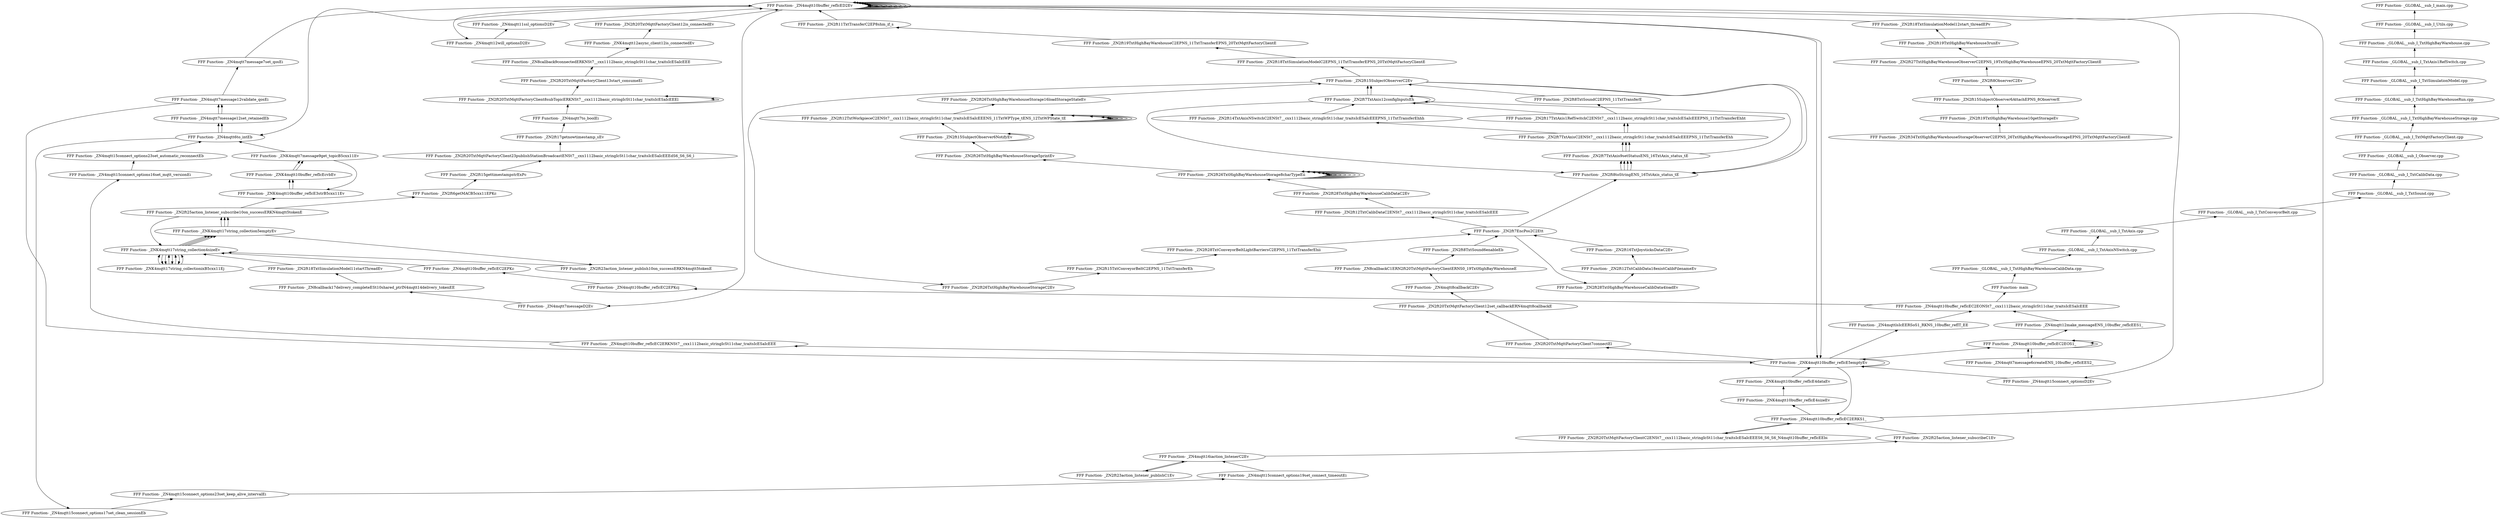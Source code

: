 digraph {
	"FFF Function- _ZN2ft34TxtHighBayWarehouseStorageObserverC2EPNS_26TxtHighBayWarehouseStorageEPNS_20TxtMqttFactoryClientE"
	"FFF Function- _ZN2ft19TxtHighBayWarehouse10getStorageEv"
	"FFF Function- _ZN2ft19TxtHighBayWarehouse10getStorageEv" -> "FFF Function- _ZN2ft34TxtHighBayWarehouseStorageObserverC2EPNS_26TxtHighBayWarehouseStorageEPNS_20TxtMqttFactoryClientE" [dir=back]
	"FFF Function- _ZN2ft15SubjectObserver6AttachEPNS_8ObserverE"
	"FFF Function- _ZN2ft15SubjectObserver6AttachEPNS_8ObserverE" -> "FFF Function- _ZN2ft19TxtHighBayWarehouse10getStorageEv" [dir=back]
	"FFF Function- _ZN2ft8ObserverC2Ev"
	"FFF Function- _ZN2ft8ObserverC2Ev" -> "FFF Function- _ZN2ft15SubjectObserver6AttachEPNS_8ObserverE" [dir=back]
	"FFF Function- _ZN2ft27TxtHighBayWarehouseObserverC2EPNS_19TxtHighBayWarehouseEPNS_20TxtMqttFactoryClientE"
	"FFF Function- _ZN2ft27TxtHighBayWarehouseObserverC2EPNS_19TxtHighBayWarehouseEPNS_20TxtMqttFactoryClientE" -> "FFF Function- _ZN2ft8ObserverC2Ev" [dir=back]
	"FFF Function- _ZN2ft19TxtHighBayWarehouse3runEv"
	"FFF Function- _ZN2ft19TxtHighBayWarehouse3runEv" -> "FFF Function- _ZN2ft27TxtHighBayWarehouseObserverC2EPNS_19TxtHighBayWarehouseEPNS_20TxtMqttFactoryClientE" [dir=back]
	"FFF Function- _ZN2ft18TxtSimulationModel12start_threadEPv"
	"FFF Function- _ZN2ft18TxtSimulationModel12start_threadEPv" -> "FFF Function- _ZN2ft19TxtHighBayWarehouse3runEv" [dir=back]
	"FFF Function- _ZN4mqtt10buffer_refIcED2Ev"
	"FFF Function- _ZN4mqtt10buffer_refIcED2Ev" -> "FFF Function- _ZN2ft18TxtSimulationModel12start_threadEPv" [dir=back]
	"FFF Function- _ZN4mqtt10buffer_refIcED2Ev"
	"FFF Function- _ZN4mqtt10buffer_refIcED2Ev" -> "FFF Function- _ZN4mqtt10buffer_refIcED2Ev" [dir=back]
	"FFF Function- _ZN4mqtt7messageD2Ev"
	"FFF Function- _ZN4mqtt7messageD2Ev" -> "FFF Function- _ZN4mqtt10buffer_refIcED2Ev" [dir=back]
	"FFF Function- _ZN8callback17delivery_completeESt10shared_ptrIN4mqtt14delivery_tokenEE"
	"FFF Function- _ZN8callback17delivery_completeESt10shared_ptrIN4mqtt14delivery_tokenEE" -> "FFF Function- _ZN4mqtt7messageD2Ev" [dir=back]
	"FFF Function- _ZN2ft18TxtSimulationModel11startThreadEv"
	"FFF Function- _ZN2ft18TxtSimulationModel11startThreadEv" -> "FFF Function- _ZN8callback17delivery_completeESt10shared_ptrIN4mqtt14delivery_tokenEE" [dir=back]
	"FFF Function- _ZNK4mqtt17string_collection4sizeEv"
	"FFF Function- _ZNK4mqtt17string_collection4sizeEv" -> "FFF Function- _ZN2ft18TxtSimulationModel11startThreadEv" [dir=back]
	"FFF Function- _ZNK4mqtt17string_collectionixB5cxx11Ej"
	"FFF Function- _ZNK4mqtt17string_collectionixB5cxx11Ej" -> "FFF Function- _ZNK4mqtt17string_collection4sizeEv" [dir=back]
	"FFF Function- _ZNK4mqtt17string_collection4sizeEv"
	"FFF Function- _ZNK4mqtt17string_collection4sizeEv" -> "FFF Function- _ZNK4mqtt17string_collectionixB5cxx11Ej" [dir=back]
	"FFF Function- _ZNK4mqtt17string_collection5emptyEv"
	"FFF Function- _ZNK4mqtt17string_collection5emptyEv" -> "FFF Function- _ZNK4mqtt17string_collection4sizeEv" [dir=back]
	"FFF Function- _ZN2ft23action_listener_publish10on_successERKN4mqtt5tokenE"
	"FFF Function- _ZN2ft23action_listener_publish10on_successERKN4mqtt5tokenE" -> "FFF Function- _ZNK4mqtt17string_collection5emptyEv" [dir=back]
	"FFF Function- _ZNK4mqtt17string_collection4sizeEv"
	"FFF Function- _ZNK4mqtt17string_collection4sizeEv" -> "FFF Function- _ZN2ft23action_listener_publish10on_successERKN4mqtt5tokenE" [dir=back]
	"FFF Function- _ZNK4mqtt17string_collectionixB5cxx11Ej"
	"FFF Function- _ZNK4mqtt17string_collectionixB5cxx11Ej" -> "FFF Function- _ZNK4mqtt17string_collection4sizeEv" [dir=back]
	"FFF Function- _ZNK4mqtt17string_collection4sizeEv"
	"FFF Function- _ZNK4mqtt17string_collection4sizeEv" -> "FFF Function- _ZNK4mqtt17string_collectionixB5cxx11Ej" [dir=back]
	"FFF Function- _ZNK4mqtt17string_collection5emptyEv"
	"FFF Function- _ZNK4mqtt17string_collection5emptyEv" -> "FFF Function- _ZNK4mqtt17string_collection4sizeEv" [dir=back]
	"FFF Function- _ZN2ft25action_listener_subscribe10on_successERKN4mqtt5tokenE"
	"FFF Function- _ZN2ft25action_listener_subscribe10on_successERKN4mqtt5tokenE" -> "FFF Function- _ZNK4mqtt17string_collection5emptyEv" [dir=back]
	"FFF Function- _ZNK4mqtt10buffer_refIcE3strB5cxx11Ev"
	"FFF Function- _ZNK4mqtt10buffer_refIcE3strB5cxx11Ev" -> "FFF Function- _ZN2ft25action_listener_subscribe10on_successERKN4mqtt5tokenE" [dir=back]
	"FFF Function- _ZNK4mqtt10buffer_refIcEcvbEv"
	"FFF Function- _ZNK4mqtt10buffer_refIcEcvbEv" -> "FFF Function- _ZNK4mqtt10buffer_refIcE3strB5cxx11Ev" [dir=back]
	"FFF Function- _ZNK4mqtt7message9get_topicB5cxx11Ev"
	"FFF Function- _ZNK4mqtt7message9get_topicB5cxx11Ev" -> "FFF Function- _ZNK4mqtt10buffer_refIcEcvbEv" [dir=back]
	"FFF Function- _ZNK4mqtt10buffer_refIcE3strB5cxx11Ev"
	"FFF Function- _ZNK4mqtt10buffer_refIcE3strB5cxx11Ev" -> "FFF Function- _ZNK4mqtt7message9get_topicB5cxx11Ev" [dir=back]
	"FFF Function- _ZNK4mqtt10buffer_refIcEcvbEv"
	"FFF Function- _ZNK4mqtt10buffer_refIcEcvbEv" -> "FFF Function- _ZNK4mqtt10buffer_refIcE3strB5cxx11Ev" [dir=back]
	"FFF Function- _ZNK4mqtt7message9get_topicB5cxx11Ev"
	"FFF Function- _ZNK4mqtt7message9get_topicB5cxx11Ev" -> "FFF Function- _ZNK4mqtt10buffer_refIcEcvbEv" [dir=back]
	"FFF Function- _ZN4mqtt6to_intEb"
	"FFF Function- _ZN4mqtt6to_intEb" -> "FFF Function- _ZNK4mqtt7message9get_topicB5cxx11Ev" [dir=back]
	"FFF Function- _ZN4mqtt7message12set_retainedEb"
	"FFF Function- _ZN4mqtt7message12set_retainedEb" -> "FFF Function- _ZN4mqtt6to_intEb" [dir=back]
	"FFF Function- _ZN4mqtt7message12validate_qosEi"
	"FFF Function- _ZN4mqtt7message12validate_qosEi" -> "FFF Function- _ZN4mqtt7message12set_retainedEb" [dir=back]
	"FFF Function- _ZN4mqtt7message7set_qosEi"
	"FFF Function- _ZN4mqtt7message7set_qosEi" -> "FFF Function- _ZN4mqtt7message12validate_qosEi" [dir=back]
	"FFF Function- _ZN4mqtt10buffer_refIcED2Ev"
	"FFF Function- _ZN4mqtt10buffer_refIcED2Ev" -> "FFF Function- _ZN4mqtt7message7set_qosEi" [dir=back]
	"FFF Function- _ZN4mqtt10buffer_refIcED2Ev"
	"FFF Function- _ZN4mqtt10buffer_refIcED2Ev" -> "FFF Function- _ZN4mqtt10buffer_refIcED2Ev" [dir=back]
	"FFF Function- _ZN4mqtt10buffer_refIcED2Ev"
	"FFF Function- _ZN4mqtt10buffer_refIcED2Ev" -> "FFF Function- _ZN4mqtt10buffer_refIcED2Ev" [dir=back]
	"FFF Function- _ZN4mqtt10buffer_refIcED2Ev"
	"FFF Function- _ZN4mqtt10buffer_refIcED2Ev" -> "FFF Function- _ZN4mqtt10buffer_refIcED2Ev" [dir=back]
	"FFF Function- _ZN4mqtt10buffer_refIcED2Ev"
	"FFF Function- _ZN4mqtt10buffer_refIcED2Ev" -> "FFF Function- _ZN4mqtt10buffer_refIcED2Ev" [dir=back]
	"FFF Function- _ZN4mqtt10buffer_refIcED2Ev"
	"FFF Function- _ZN4mqtt10buffer_refIcED2Ev" -> "FFF Function- _ZN4mqtt10buffer_refIcED2Ev" [dir=back]
	"FFF Function- _ZN4mqtt6to_intEb"
	"FFF Function- _ZN4mqtt6to_intEb" -> "FFF Function- _ZN4mqtt10buffer_refIcED2Ev" [dir=back]
	"FFF Function- _ZN4mqtt7message12set_retainedEb"
	"FFF Function- _ZN4mqtt7message12set_retainedEb" -> "FFF Function- _ZN4mqtt6to_intEb" [dir=back]
	"FFF Function- _ZN4mqtt7message12validate_qosEi"
	"FFF Function- _ZN4mqtt7message12validate_qosEi" -> "FFF Function- _ZN4mqtt7message12set_retainedEb" [dir=back]
	"FFF Function- _ZNK4mqtt10buffer_refIcE5emptyEv"
	"FFF Function- _ZNK4mqtt10buffer_refIcE5emptyEv" -> "FFF Function- _ZN4mqtt7message12validate_qosEi" [dir=back]
	"FFF Function- _ZN4mqtt10buffer_refIcEC2EOS1_"
	"FFF Function- _ZN4mqtt10buffer_refIcEC2EOS1_" -> "FFF Function- _ZNK4mqtt10buffer_refIcE5emptyEv" [dir=back]
	"FFF Function- _ZN4mqtt10buffer_refIcEC2EOS1_"
	"FFF Function- _ZN4mqtt10buffer_refIcEC2EOS1_" -> "FFF Function- _ZN4mqtt10buffer_refIcEC2EOS1_" [dir=back]
	"FFF Function- _ZN4mqtt7message6createENS_10buffer_refIcEES2_"
	"FFF Function- _ZN4mqtt7message6createENS_10buffer_refIcEES2_" -> "FFF Function- _ZN4mqtt10buffer_refIcEC2EOS1_" [dir=back]
	"FFF Function- _ZN4mqtt10buffer_refIcEC2EOS1_"
	"FFF Function- _ZN4mqtt10buffer_refIcEC2EOS1_" -> "FFF Function- _ZN4mqtt7message6createENS_10buffer_refIcEES2_" [dir=back]
	"FFF Function- _ZN4mqtt10buffer_refIcEC2EOS1_"
	"FFF Function- _ZN4mqtt10buffer_refIcEC2EOS1_" -> "FFF Function- _ZN4mqtt10buffer_refIcEC2EOS1_" [dir=back]
	"FFF Function- _ZN4mqtt12make_messageENS_10buffer_refIcEES1_"
	"FFF Function- _ZN4mqtt12make_messageENS_10buffer_refIcEES1_" -> "FFF Function- _ZN4mqtt10buffer_refIcEC2EOS1_" [dir=back]
	"FFF Function- _ZN4mqtt10buffer_refIcEC2EONSt7__cxx1112basic_stringIcSt11char_traitsIcESaIcEEE"
	"FFF Function- _ZN4mqtt10buffer_refIcEC2EONSt7__cxx1112basic_stringIcSt11char_traitsIcESaIcEEE" -> "FFF Function- _ZN4mqtt12make_messageENS_10buffer_refIcEES1_" [dir=back]
	"FFF Function- _ZN4mqtt10buffer_refIcEC2EPKcj"
	"FFF Function- _ZN4mqtt10buffer_refIcEC2EPKcj" -> "FFF Function- _ZN4mqtt10buffer_refIcEC2EONSt7__cxx1112basic_stringIcSt11char_traitsIcESaIcEEE" [dir=back]
	"FFF Function- _ZN4mqtt10buffer_refIcEC2EPKc"
	"FFF Function- _ZN4mqtt10buffer_refIcEC2EPKc" -> "FFF Function- _ZN4mqtt10buffer_refIcEC2EPKcj" [dir=back]
	"FFF Function- _ZNK4mqtt17string_collection4sizeEv"
	"FFF Function- _ZNK4mqtt17string_collection4sizeEv" -> "FFF Function- _ZN4mqtt10buffer_refIcEC2EPKc" [dir=back]
	"FFF Function- _ZNK4mqtt17string_collectionixB5cxx11Ej"
	"FFF Function- _ZNK4mqtt17string_collectionixB5cxx11Ej" -> "FFF Function- _ZNK4mqtt17string_collection4sizeEv" [dir=back]
	"FFF Function- _ZNK4mqtt17string_collection4sizeEv"
	"FFF Function- _ZNK4mqtt17string_collection4sizeEv" -> "FFF Function- _ZNK4mqtt17string_collectionixB5cxx11Ej" [dir=back]
	"FFF Function- _ZNK4mqtt17string_collection5emptyEv"
	"FFF Function- _ZNK4mqtt17string_collection5emptyEv" -> "FFF Function- _ZNK4mqtt17string_collection4sizeEv" [dir=back]
	"FFF Function- _ZN2ft25action_listener_subscribe10on_successERKN4mqtt5tokenE"
	"FFF Function- _ZN2ft25action_listener_subscribe10on_successERKN4mqtt5tokenE" -> "FFF Function- _ZNK4mqtt17string_collection5emptyEv" [dir=back]
	"FFF Function- _ZNK4mqtt17string_collection4sizeEv"
	"FFF Function- _ZNK4mqtt17string_collection4sizeEv" -> "FFF Function- _ZN2ft25action_listener_subscribe10on_successERKN4mqtt5tokenE" [dir=back]
	"FFF Function- _ZNK4mqtt17string_collectionixB5cxx11Ej"
	"FFF Function- _ZNK4mqtt17string_collectionixB5cxx11Ej" -> "FFF Function- _ZNK4mqtt17string_collection4sizeEv" [dir=back]
	"FFF Function- _ZNK4mqtt17string_collection4sizeEv"
	"FFF Function- _ZNK4mqtt17string_collection4sizeEv" -> "FFF Function- _ZNK4mqtt17string_collectionixB5cxx11Ej" [dir=back]
	"FFF Function- _ZNK4mqtt17string_collection5emptyEv"
	"FFF Function- _ZNK4mqtt17string_collection5emptyEv" -> "FFF Function- _ZNK4mqtt17string_collection4sizeEv" [dir=back]
	"FFF Function- _ZN2ft25action_listener_subscribe10on_successERKN4mqtt5tokenE"
	"FFF Function- _ZN2ft25action_listener_subscribe10on_successERKN4mqtt5tokenE" -> "FFF Function- _ZNK4mqtt17string_collection5emptyEv" [dir=back]
	"FFF Function- _ZN2ft6getMACB5cxx11EPKc"
	"FFF Function- _ZN2ft6getMACB5cxx11EPKc" -> "FFF Function- _ZN2ft25action_listener_subscribe10on_successERKN4mqtt5tokenE" [dir=back]
	"FFF Function- _ZN2ft15gettimestampstrExPc"
	"FFF Function- _ZN2ft15gettimestampstrExPc" -> "FFF Function- _ZN2ft6getMACB5cxx11EPKc" [dir=back]
	"FFF Function- _ZN2ft20TxtMqttFactoryClient23publishStationBroadcastENSt7__cxx1112basic_stringIcSt11char_traitsIcESaIcEEEdS6_S6_S6_l"
	"FFF Function- _ZN2ft20TxtMqttFactoryClient23publishStationBroadcastENSt7__cxx1112basic_stringIcSt11char_traitsIcESaIcEEEdS6_S6_S6_l" -> "FFF Function- _ZN2ft15gettimestampstrExPc" [dir=back]
	"FFF Function- _ZN2ft17getnowtimestamp_sEv"
	"FFF Function- _ZN2ft17getnowtimestamp_sEv" -> "FFF Function- _ZN2ft20TxtMqttFactoryClient23publishStationBroadcastENSt7__cxx1112basic_stringIcSt11char_traitsIcESaIcEEEdS6_S6_S6_l" [dir=back]
	"FFF Function- _ZN4mqtt7to_boolEi"
	"FFF Function- _ZN4mqtt7to_boolEi" -> "FFF Function- _ZN2ft17getnowtimestamp_sEv" [dir=back]
	"FFF Function- _ZN2ft20TxtMqttFactoryClient8subTopicERKNSt7__cxx1112basic_stringIcSt11char_traitsIcESaIcEEEl"
	"FFF Function- _ZN2ft20TxtMqttFactoryClient8subTopicERKNSt7__cxx1112basic_stringIcSt11char_traitsIcESaIcEEEl" -> "FFF Function- _ZN4mqtt7to_boolEi" [dir=back]
	"FFF Function- _ZN2ft20TxtMqttFactoryClient8subTopicERKNSt7__cxx1112basic_stringIcSt11char_traitsIcESaIcEEEl"
	"FFF Function- _ZN2ft20TxtMqttFactoryClient8subTopicERKNSt7__cxx1112basic_stringIcSt11char_traitsIcESaIcEEEl" -> "FFF Function- _ZN2ft20TxtMqttFactoryClient8subTopicERKNSt7__cxx1112basic_stringIcSt11char_traitsIcESaIcEEEl" [dir=back]
	"FFF Function- _ZN2ft20TxtMqttFactoryClient8subTopicERKNSt7__cxx1112basic_stringIcSt11char_traitsIcESaIcEEEl"
	"FFF Function- _ZN2ft20TxtMqttFactoryClient8subTopicERKNSt7__cxx1112basic_stringIcSt11char_traitsIcESaIcEEEl" -> "FFF Function- _ZN2ft20TxtMqttFactoryClient8subTopicERKNSt7__cxx1112basic_stringIcSt11char_traitsIcESaIcEEEl" [dir=back]
	"FFF Function- _ZN2ft20TxtMqttFactoryClient13start_consumeEl"
	"FFF Function- _ZN2ft20TxtMqttFactoryClient13start_consumeEl" -> "FFF Function- _ZN2ft20TxtMqttFactoryClient8subTopicERKNSt7__cxx1112basic_stringIcSt11char_traitsIcESaIcEEEl" [dir=back]
	"FFF Function- _ZN8callback9connectedERKNSt7__cxx1112basic_stringIcSt11char_traitsIcESaIcEEE"
	"FFF Function- _ZN8callback9connectedERKNSt7__cxx1112basic_stringIcSt11char_traitsIcESaIcEEE" -> "FFF Function- _ZN2ft20TxtMqttFactoryClient13start_consumeEl" [dir=back]
	"FFF Function- _ZNK4mqtt12async_client12is_connectedEv"
	"FFF Function- _ZNK4mqtt12async_client12is_connectedEv" -> "FFF Function- _ZN8callback9connectedERKNSt7__cxx1112basic_stringIcSt11char_traitsIcESaIcEEE" [dir=back]
	"FFF Function- _ZN2ft20TxtMqttFactoryClient12is_connectedEv"
	"FFF Function- _ZN2ft20TxtMqttFactoryClient12is_connectedEv" -> "FFF Function- _ZNK4mqtt12async_client12is_connectedEv" [dir=back]
	"FFF Function- _ZN4mqtt10buffer_refIcED2Ev"
	"FFF Function- _ZN4mqtt10buffer_refIcED2Ev" -> "FFF Function- _ZN2ft20TxtMqttFactoryClient12is_connectedEv" [dir=back]
	"FFF Function- _ZN4mqtt10buffer_refIcED2Ev"
	"FFF Function- _ZN4mqtt10buffer_refIcED2Ev" -> "FFF Function- _ZN4mqtt10buffer_refIcED2Ev" [dir=back]
	"FFF Function- _ZN4mqtt12will_optionsD2Ev"
	"FFF Function- _ZN4mqtt12will_optionsD2Ev" -> "FFF Function- _ZN4mqtt10buffer_refIcED2Ev" [dir=back]
	"FFF Function- _ZN4mqtt11ssl_optionsD2Ev"
	"FFF Function- _ZN4mqtt11ssl_optionsD2Ev" -> "FFF Function- _ZN4mqtt12will_optionsD2Ev" [dir=back]
	"FFF Function- _ZN4mqtt10buffer_refIcED2Ev"
	"FFF Function- _ZN4mqtt10buffer_refIcED2Ev" -> "FFF Function- _ZN4mqtt11ssl_optionsD2Ev" [dir=back]
	"FFF Function- _ZN4mqtt10buffer_refIcED2Ev"
	"FFF Function- _ZN4mqtt10buffer_refIcED2Ev" -> "FFF Function- _ZN4mqtt10buffer_refIcED2Ev" [dir=back]
	"FFF Function- _ZN4mqtt15connect_optionsD2Ev"
	"FFF Function- _ZN4mqtt15connect_optionsD2Ev" -> "FFF Function- _ZN4mqtt10buffer_refIcED2Ev" [dir=back]
	"FFF Function- _ZNK4mqtt10buffer_refIcE5emptyEv"
	"FFF Function- _ZNK4mqtt10buffer_refIcE5emptyEv" -> "FFF Function- _ZN4mqtt15connect_optionsD2Ev" [dir=back]
	"FFF Function- _ZNK4mqtt10buffer_refIcE5emptyEv"
	"FFF Function- _ZNK4mqtt10buffer_refIcE5emptyEv" -> "FFF Function- _ZNK4mqtt10buffer_refIcE5emptyEv" [dir=back]
	"FFF Function- _ZN2ft20TxtMqttFactoryClient7connectEl"
	"FFF Function- _ZN2ft20TxtMqttFactoryClient7connectEl" -> "FFF Function- _ZNK4mqtt10buffer_refIcE5emptyEv" [dir=back]
	"FFF Function- _ZN2ft20TxtMqttFactoryClient12set_callbackERN4mqtt8callbackE"
	"FFF Function- _ZN2ft20TxtMqttFactoryClient12set_callbackERN4mqtt8callbackE" -> "FFF Function- _ZN2ft20TxtMqttFactoryClient7connectEl" [dir=back]
	"FFF Function- _ZN4mqtt8callbackC2Ev"
	"FFF Function- _ZN4mqtt8callbackC2Ev" -> "FFF Function- _ZN2ft20TxtMqttFactoryClient12set_callbackERN4mqtt8callbackE" [dir=back]
	"FFF Function- _ZN8callbackC1ERN2ft20TxtMqttFactoryClientERNS0_19TxtHighBayWarehouseE"
	"FFF Function- _ZN8callbackC1ERN2ft20TxtMqttFactoryClientERNS0_19TxtHighBayWarehouseE" -> "FFF Function- _ZN4mqtt8callbackC2Ev" [dir=back]
	"FFF Function- _ZN2ft8TxtSound6enableEb"
	"FFF Function- _ZN2ft8TxtSound6enableEb" -> "FFF Function- _ZN8callbackC1ERN2ft20TxtMqttFactoryClientERNS0_19TxtHighBayWarehouseE" [dir=back]
	"FFF Function- _ZN2ft7EncPos2C2Ett"
	"FFF Function- _ZN2ft7EncPos2C2Ett" -> "FFF Function- _ZN2ft8TxtSound6enableEb" [dir=back]
	"FFF Function- _ZN2ft28TxtHighBayWarehouseCalibData4loadEv"
	"FFF Function- _ZN2ft28TxtHighBayWarehouseCalibData4loadEv" -> "FFF Function- _ZN2ft7EncPos2C2Ett" [dir=back]
	"FFF Function- _ZN2ft12TxtCalibData18existCalibFilenameEv"
	"FFF Function- _ZN2ft12TxtCalibData18existCalibFilenameEv" -> "FFF Function- _ZN2ft28TxtHighBayWarehouseCalibData4loadEv" [dir=back]
	"FFF Function- _ZN2ft16TxtJoysticksDataC2Ev"
	"FFF Function- _ZN2ft16TxtJoysticksDataC2Ev" -> "FFF Function- _ZN2ft12TxtCalibData18existCalibFilenameEv" [dir=back]
	"FFF Function- _ZN2ft7EncPos2C2Ett"
	"FFF Function- _ZN2ft7EncPos2C2Ett" -> "FFF Function- _ZN2ft16TxtJoysticksDataC2Ev" [dir=back]
	"FFF Function- _ZN2ft12TxtCalibDataC2ENSt7__cxx1112basic_stringIcSt11char_traitsIcESaIcEEE"
	"FFF Function- _ZN2ft12TxtCalibDataC2ENSt7__cxx1112basic_stringIcSt11char_traitsIcESaIcEEE" -> "FFF Function- _ZN2ft7EncPos2C2Ett" [dir=back]
	"FFF Function- _ZN2ft28TxtHighBayWarehouseCalibDataC2Ev"
	"FFF Function- _ZN2ft28TxtHighBayWarehouseCalibDataC2Ev" -> "FFF Function- _ZN2ft12TxtCalibDataC2ENSt7__cxx1112basic_stringIcSt11char_traitsIcESaIcEEE" [dir=back]
	"FFF Function- _ZN2ft26TxtHighBayWarehouseStorage8charTypeEii"
	"FFF Function- _ZN2ft26TxtHighBayWarehouseStorage8charTypeEii" -> "FFF Function- _ZN2ft28TxtHighBayWarehouseCalibDataC2Ev" [dir=back]
	"FFF Function- _ZN2ft26TxtHighBayWarehouseStorage8charTypeEii"
	"FFF Function- _ZN2ft26TxtHighBayWarehouseStorage8charTypeEii" -> "FFF Function- _ZN2ft26TxtHighBayWarehouseStorage8charTypeEii" [dir=back]
	"FFF Function- _ZN2ft26TxtHighBayWarehouseStorage8charTypeEii"
	"FFF Function- _ZN2ft26TxtHighBayWarehouseStorage8charTypeEii" -> "FFF Function- _ZN2ft26TxtHighBayWarehouseStorage8charTypeEii" [dir=back]
	"FFF Function- _ZN2ft26TxtHighBayWarehouseStorage8charTypeEii"
	"FFF Function- _ZN2ft26TxtHighBayWarehouseStorage8charTypeEii" -> "FFF Function- _ZN2ft26TxtHighBayWarehouseStorage8charTypeEii" [dir=back]
	"FFF Function- _ZN2ft26TxtHighBayWarehouseStorage8charTypeEii"
	"FFF Function- _ZN2ft26TxtHighBayWarehouseStorage8charTypeEii" -> "FFF Function- _ZN2ft26TxtHighBayWarehouseStorage8charTypeEii" [dir=back]
	"FFF Function- _ZN2ft26TxtHighBayWarehouseStorage8charTypeEii"
	"FFF Function- _ZN2ft26TxtHighBayWarehouseStorage8charTypeEii" -> "FFF Function- _ZN2ft26TxtHighBayWarehouseStorage8charTypeEii" [dir=back]
	"FFF Function- _ZN2ft26TxtHighBayWarehouseStorage8charTypeEii"
	"FFF Function- _ZN2ft26TxtHighBayWarehouseStorage8charTypeEii" -> "FFF Function- _ZN2ft26TxtHighBayWarehouseStorage8charTypeEii" [dir=back]
	"FFF Function- _ZN2ft26TxtHighBayWarehouseStorage8charTypeEii"
	"FFF Function- _ZN2ft26TxtHighBayWarehouseStorage8charTypeEii" -> "FFF Function- _ZN2ft26TxtHighBayWarehouseStorage8charTypeEii" [dir=back]
	"FFF Function- _ZN2ft26TxtHighBayWarehouseStorage8charTypeEii"
	"FFF Function- _ZN2ft26TxtHighBayWarehouseStorage8charTypeEii" -> "FFF Function- _ZN2ft26TxtHighBayWarehouseStorage8charTypeEii" [dir=back]
	"FFF Function- _ZN2ft26TxtHighBayWarehouseStorage5printEv"
	"FFF Function- _ZN2ft26TxtHighBayWarehouseStorage5printEv" -> "FFF Function- _ZN2ft26TxtHighBayWarehouseStorage8charTypeEii" [dir=back]
	"FFF Function- _ZN2ft15SubjectObserver6NotifyEv"
	"FFF Function- _ZN2ft15SubjectObserver6NotifyEv" -> "FFF Function- _ZN2ft26TxtHighBayWarehouseStorage5printEv" [dir=back]
	"FFF Function- _ZN2ft15SubjectObserver6NotifyEv"
	"FFF Function- _ZN2ft15SubjectObserver6NotifyEv" -> "FFF Function- _ZN2ft15SubjectObserver6NotifyEv" [dir=back]
	"FFF Function- _ZN2ft12TxtWorkpieceC2ENSt7__cxx1112basic_stringIcSt11char_traitsIcESaIcEEENS_11TxtWPType_tENS_12TxtWPState_tE"
	"FFF Function- _ZN2ft12TxtWorkpieceC2ENSt7__cxx1112basic_stringIcSt11char_traitsIcESaIcEEENS_11TxtWPType_tENS_12TxtWPState_tE" -> "FFF Function- _ZN2ft15SubjectObserver6NotifyEv" [dir=back]
	"FFF Function- _ZN2ft12TxtWorkpieceC2ENSt7__cxx1112basic_stringIcSt11char_traitsIcESaIcEEENS_11TxtWPType_tENS_12TxtWPState_tE"
	"FFF Function- _ZN2ft12TxtWorkpieceC2ENSt7__cxx1112basic_stringIcSt11char_traitsIcESaIcEEENS_11TxtWPType_tENS_12TxtWPState_tE" -> "FFF Function- _ZN2ft12TxtWorkpieceC2ENSt7__cxx1112basic_stringIcSt11char_traitsIcESaIcEEENS_11TxtWPType_tENS_12TxtWPState_tE" [dir=back]
	"FFF Function- _ZN2ft12TxtWorkpieceC2ENSt7__cxx1112basic_stringIcSt11char_traitsIcESaIcEEENS_11TxtWPType_tENS_12TxtWPState_tE"
	"FFF Function- _ZN2ft12TxtWorkpieceC2ENSt7__cxx1112basic_stringIcSt11char_traitsIcESaIcEEENS_11TxtWPType_tENS_12TxtWPState_tE" -> "FFF Function- _ZN2ft12TxtWorkpieceC2ENSt7__cxx1112basic_stringIcSt11char_traitsIcESaIcEEENS_11TxtWPType_tENS_12TxtWPState_tE" [dir=back]
	"FFF Function- _ZN2ft12TxtWorkpieceC2ENSt7__cxx1112basic_stringIcSt11char_traitsIcESaIcEEENS_11TxtWPType_tENS_12TxtWPState_tE"
	"FFF Function- _ZN2ft12TxtWorkpieceC2ENSt7__cxx1112basic_stringIcSt11char_traitsIcESaIcEEENS_11TxtWPType_tENS_12TxtWPState_tE" -> "FFF Function- _ZN2ft12TxtWorkpieceC2ENSt7__cxx1112basic_stringIcSt11char_traitsIcESaIcEEENS_11TxtWPType_tENS_12TxtWPState_tE" [dir=back]
	"FFF Function- _ZN2ft12TxtWorkpieceC2ENSt7__cxx1112basic_stringIcSt11char_traitsIcESaIcEEENS_11TxtWPType_tENS_12TxtWPState_tE"
	"FFF Function- _ZN2ft12TxtWorkpieceC2ENSt7__cxx1112basic_stringIcSt11char_traitsIcESaIcEEENS_11TxtWPType_tENS_12TxtWPState_tE" -> "FFF Function- _ZN2ft12TxtWorkpieceC2ENSt7__cxx1112basic_stringIcSt11char_traitsIcESaIcEEENS_11TxtWPType_tENS_12TxtWPState_tE" [dir=back]
	"FFF Function- _ZN2ft12TxtWorkpieceC2ENSt7__cxx1112basic_stringIcSt11char_traitsIcESaIcEEENS_11TxtWPType_tENS_12TxtWPState_tE"
	"FFF Function- _ZN2ft12TxtWorkpieceC2ENSt7__cxx1112basic_stringIcSt11char_traitsIcESaIcEEENS_11TxtWPType_tENS_12TxtWPState_tE" -> "FFF Function- _ZN2ft12TxtWorkpieceC2ENSt7__cxx1112basic_stringIcSt11char_traitsIcESaIcEEENS_11TxtWPType_tENS_12TxtWPState_tE" [dir=back]
	"FFF Function- _ZN2ft12TxtWorkpieceC2ENSt7__cxx1112basic_stringIcSt11char_traitsIcESaIcEEENS_11TxtWPType_tENS_12TxtWPState_tE"
	"FFF Function- _ZN2ft12TxtWorkpieceC2ENSt7__cxx1112basic_stringIcSt11char_traitsIcESaIcEEENS_11TxtWPType_tENS_12TxtWPState_tE" -> "FFF Function- _ZN2ft12TxtWorkpieceC2ENSt7__cxx1112basic_stringIcSt11char_traitsIcESaIcEEENS_11TxtWPType_tENS_12TxtWPState_tE" [dir=back]
	"FFF Function- _ZN2ft26TxtHighBayWarehouseStorage16loadStorageStateEv"
	"FFF Function- _ZN2ft26TxtHighBayWarehouseStorage16loadStorageStateEv" -> "FFF Function- _ZN2ft12TxtWorkpieceC2ENSt7__cxx1112basic_stringIcSt11char_traitsIcESaIcEEENS_11TxtWPType_tENS_12TxtWPState_tE" [dir=back]
	"FFF Function- _ZN2ft15SubjectObserverC2Ev"
	"FFF Function- _ZN2ft15SubjectObserverC2Ev" -> "FFF Function- _ZN2ft26TxtHighBayWarehouseStorage16loadStorageStateEv" [dir=back]
	"FFF Function- _ZN2ft26TxtHighBayWarehouseStorageC2Ev"
	"FFF Function- _ZN2ft26TxtHighBayWarehouseStorageC2Ev" -> "FFF Function- _ZN2ft15SubjectObserverC2Ev" [dir=back]
	"FFF Function- _ZN2ft15TxtConveyorBeltC2EPNS_11TxtTransferEh"
	"FFF Function- _ZN2ft15TxtConveyorBeltC2EPNS_11TxtTransferEh" -> "FFF Function- _ZN2ft26TxtHighBayWarehouseStorageC2Ev" [dir=back]
	"FFF Function- _ZN2ft28TxtConveyorBeltLightBarriersC2EPNS_11TxtTransferEhii"
	"FFF Function- _ZN2ft28TxtConveyorBeltLightBarriersC2EPNS_11TxtTransferEhii" -> "FFF Function- _ZN2ft15TxtConveyorBeltC2EPNS_11TxtTransferEh" [dir=back]
	"FFF Function- _ZN2ft7EncPos2C2Ett"
	"FFF Function- _ZN2ft7EncPos2C2Ett" -> "FFF Function- _ZN2ft28TxtConveyorBeltLightBarriersC2EPNS_11TxtTransferEhii" [dir=back]
	"FFF Function- _ZN2ft8toStringENS_16TxtAxis_status_tE"
	"FFF Function- _ZN2ft8toStringENS_16TxtAxis_status_tE" -> "FFF Function- _ZN2ft7EncPos2C2Ett" [dir=back]
	"FFF Function- _ZN2ft7TxtAxis9setStatusENS_16TxtAxis_status_tE"
	"FFF Function- _ZN2ft7TxtAxis9setStatusENS_16TxtAxis_status_tE" -> "FFF Function- _ZN2ft8toStringENS_16TxtAxis_status_tE" [dir=back]
	"FFF Function- _ZN2ft7TxtAxis12configInputsEh"
	"FFF Function- _ZN2ft7TxtAxis12configInputsEh" -> "FFF Function- _ZN2ft7TxtAxis9setStatusENS_16TxtAxis_status_tE" [dir=back]
	"FFF Function- _ZN2ft7TxtAxis12configInputsEh"
	"FFF Function- _ZN2ft7TxtAxis12configInputsEh" -> "FFF Function- _ZN2ft7TxtAxis12configInputsEh" [dir=back]
	"FFF Function- _ZN2ft8toStringENS_16TxtAxis_status_tE"
	"FFF Function- _ZN2ft8toStringENS_16TxtAxis_status_tE" -> "FFF Function- _ZN2ft7TxtAxis12configInputsEh" [dir=back]
	"FFF Function- _ZN2ft7TxtAxis9setStatusENS_16TxtAxis_status_tE"
	"FFF Function- _ZN2ft7TxtAxis9setStatusENS_16TxtAxis_status_tE" -> "FFF Function- _ZN2ft8toStringENS_16TxtAxis_status_tE" [dir=back]
	"FFF Function- _ZN2ft7TxtAxisC2ENSt7__cxx1112basic_stringIcSt11char_traitsIcESaIcEEEPNS_11TxtTransferEhh"
	"FFF Function- _ZN2ft7TxtAxisC2ENSt7__cxx1112basic_stringIcSt11char_traitsIcESaIcEEEPNS_11TxtTransferEhh" -> "FFF Function- _ZN2ft7TxtAxis9setStatusENS_16TxtAxis_status_tE" [dir=back]
	"FFF Function- _ZN2ft14TxtAxisNSwitchC2ENSt7__cxx1112basic_stringIcSt11char_traitsIcESaIcEEEPNS_11TxtTransferEhhh"
	"FFF Function- _ZN2ft14TxtAxisNSwitchC2ENSt7__cxx1112basic_stringIcSt11char_traitsIcESaIcEEEPNS_11TxtTransferEhhh" -> "FFF Function- _ZN2ft7TxtAxisC2ENSt7__cxx1112basic_stringIcSt11char_traitsIcESaIcEEEPNS_11TxtTransferEhh" [dir=back]
	"FFF Function- _ZN2ft7TxtAxis12configInputsEh"
	"FFF Function- _ZN2ft7TxtAxis12configInputsEh" -> "FFF Function- _ZN2ft14TxtAxisNSwitchC2ENSt7__cxx1112basic_stringIcSt11char_traitsIcESaIcEEEPNS_11TxtTransferEhhh" [dir=back]
	"FFF Function- _ZN2ft15SubjectObserverC2Ev"
	"FFF Function- _ZN2ft15SubjectObserverC2Ev" -> "FFF Function- _ZN2ft7TxtAxis12configInputsEh" [dir=back]
	"FFF Function- _ZN2ft8toStringENS_16TxtAxis_status_tE"
	"FFF Function- _ZN2ft8toStringENS_16TxtAxis_status_tE" -> "FFF Function- _ZN2ft15SubjectObserverC2Ev" [dir=back]
	"FFF Function- _ZN2ft7TxtAxis9setStatusENS_16TxtAxis_status_tE"
	"FFF Function- _ZN2ft7TxtAxis9setStatusENS_16TxtAxis_status_tE" -> "FFF Function- _ZN2ft8toStringENS_16TxtAxis_status_tE" [dir=back]
	"FFF Function- _ZN2ft7TxtAxisC2ENSt7__cxx1112basic_stringIcSt11char_traitsIcESaIcEEEPNS_11TxtTransferEhh"
	"FFF Function- _ZN2ft7TxtAxisC2ENSt7__cxx1112basic_stringIcSt11char_traitsIcESaIcEEEPNS_11TxtTransferEhh" -> "FFF Function- _ZN2ft7TxtAxis9setStatusENS_16TxtAxis_status_tE" [dir=back]
	"FFF Function- _ZN2ft17TxtAxis1RefSwitchC2ENSt7__cxx1112basic_stringIcSt11char_traitsIcESaIcEEEPNS_11TxtTransferEhht"
	"FFF Function- _ZN2ft17TxtAxis1RefSwitchC2ENSt7__cxx1112basic_stringIcSt11char_traitsIcESaIcEEEPNS_11TxtTransferEhht" -> "FFF Function- _ZN2ft7TxtAxisC2ENSt7__cxx1112basic_stringIcSt11char_traitsIcESaIcEEEPNS_11TxtTransferEhh" [dir=back]
	"FFF Function- _ZN2ft7TxtAxis12configInputsEh"
	"FFF Function- _ZN2ft7TxtAxis12configInputsEh" -> "FFF Function- _ZN2ft17TxtAxis1RefSwitchC2ENSt7__cxx1112basic_stringIcSt11char_traitsIcESaIcEEEPNS_11TxtTransferEhht" [dir=back]
	"FFF Function- _ZN2ft15SubjectObserverC2Ev"
	"FFF Function- _ZN2ft15SubjectObserverC2Ev" -> "FFF Function- _ZN2ft7TxtAxis12configInputsEh" [dir=back]
	"FFF Function- _ZN2ft8toStringENS_16TxtAxis_status_tE"
	"FFF Function- _ZN2ft8toStringENS_16TxtAxis_status_tE" -> "FFF Function- _ZN2ft15SubjectObserverC2Ev" [dir=back]
	"FFF Function- _ZN2ft7TxtAxis9setStatusENS_16TxtAxis_status_tE"
	"FFF Function- _ZN2ft7TxtAxis9setStatusENS_16TxtAxis_status_tE" -> "FFF Function- _ZN2ft8toStringENS_16TxtAxis_status_tE" [dir=back]
	"FFF Function- _ZN2ft7TxtAxisC2ENSt7__cxx1112basic_stringIcSt11char_traitsIcESaIcEEEPNS_11TxtTransferEhh"
	"FFF Function- _ZN2ft7TxtAxisC2ENSt7__cxx1112basic_stringIcSt11char_traitsIcESaIcEEEPNS_11TxtTransferEhh" -> "FFF Function- _ZN2ft7TxtAxis9setStatusENS_16TxtAxis_status_tE" [dir=back]
	"FFF Function- _ZN2ft17TxtAxis1RefSwitchC2ENSt7__cxx1112basic_stringIcSt11char_traitsIcESaIcEEEPNS_11TxtTransferEhht"
	"FFF Function- _ZN2ft17TxtAxis1RefSwitchC2ENSt7__cxx1112basic_stringIcSt11char_traitsIcESaIcEEEPNS_11TxtTransferEhht" -> "FFF Function- _ZN2ft7TxtAxisC2ENSt7__cxx1112basic_stringIcSt11char_traitsIcESaIcEEEPNS_11TxtTransferEhh" [dir=back]
	"FFF Function- _ZN2ft8TxtSoundC2EPNS_11TxtTransferE"
	"FFF Function- _ZN2ft8TxtSoundC2EPNS_11TxtTransferE" -> "FFF Function- _ZN2ft17TxtAxis1RefSwitchC2ENSt7__cxx1112basic_stringIcSt11char_traitsIcESaIcEEEPNS_11TxtTransferEhht" [dir=back]
	"FFF Function- _ZN2ft15SubjectObserverC2Ev"
	"FFF Function- _ZN2ft15SubjectObserverC2Ev" -> "FFF Function- _ZN2ft8TxtSoundC2EPNS_11TxtTransferE" [dir=back]
	"FFF Function- _ZN2ft18TxtSimulationModelC2EPNS_11TxtTransferEPNS_20TxtMqttFactoryClientE"
	"FFF Function- _ZN2ft18TxtSimulationModelC2EPNS_11TxtTransferEPNS_20TxtMqttFactoryClientE" -> "FFF Function- _ZN2ft15SubjectObserverC2Ev" [dir=back]
	"FFF Function- _ZN2ft19TxtHighBayWarehouseC2EPNS_11TxtTransferEPNS_20TxtMqttFactoryClientE"
	"FFF Function- _ZN2ft19TxtHighBayWarehouseC2EPNS_11TxtTransferEPNS_20TxtMqttFactoryClientE" -> "FFF Function- _ZN2ft18TxtSimulationModelC2EPNS_11TxtTransferEPNS_20TxtMqttFactoryClientE" [dir=back]
	"FFF Function- _ZN2ft11TxtTransferC2EP8shm_if_s"
	"FFF Function- _ZN2ft11TxtTransferC2EP8shm_if_s" -> "FFF Function- _ZN2ft19TxtHighBayWarehouseC2EPNS_11TxtTransferEPNS_20TxtMqttFactoryClientE" [dir=back]
	"FFF Function- _ZN4mqtt10buffer_refIcED2Ev"
	"FFF Function- _ZN4mqtt10buffer_refIcED2Ev" -> "FFF Function- _ZN2ft11TxtTransferC2EP8shm_if_s" [dir=back]
	"FFF Function- _ZN4mqtt10buffer_refIcED2Ev"
	"FFF Function- _ZN4mqtt10buffer_refIcED2Ev" -> "FFF Function- _ZN4mqtt10buffer_refIcED2Ev" [dir=back]
	"FFF Function- _ZNK4mqtt10buffer_refIcE5emptyEv"
	"FFF Function- _ZNK4mqtt10buffer_refIcE5emptyEv" -> "FFF Function- _ZN4mqtt10buffer_refIcED2Ev" [dir=back]
	"FFF Function- _ZN4mqtt10buffer_refIcEC2ERKS1_"
	"FFF Function- _ZN4mqtt10buffer_refIcEC2ERKS1_" -> "FFF Function- _ZNK4mqtt10buffer_refIcE5emptyEv" [dir=back]
	"FFF Function- _ZN4mqtt10buffer_refIcED2Ev"
	"FFF Function- _ZN4mqtt10buffer_refIcED2Ev" -> "FFF Function- _ZN4mqtt10buffer_refIcEC2ERKS1_" [dir=back]
	"FFF Function- _ZNK4mqtt10buffer_refIcE5emptyEv"
	"FFF Function- _ZNK4mqtt10buffer_refIcE5emptyEv" -> "FFF Function- _ZN4mqtt10buffer_refIcED2Ev" [dir=back]
	"FFF Function- _ZN4mqtt10buffer_refIcEC2ERKNSt7__cxx1112basic_stringIcSt11char_traitsIcESaIcEEE"
	"FFF Function- _ZN4mqtt10buffer_refIcEC2ERKNSt7__cxx1112basic_stringIcSt11char_traitsIcESaIcEEE" -> "FFF Function- _ZNK4mqtt10buffer_refIcE5emptyEv" [dir=back]
	"FFF Function- _ZN4mqtt15connect_options16set_mqtt_versionEi"
	"FFF Function- _ZN4mqtt15connect_options16set_mqtt_versionEi" -> "FFF Function- _ZN4mqtt10buffer_refIcEC2ERKNSt7__cxx1112basic_stringIcSt11char_traitsIcESaIcEEE" [dir=back]
	"FFF Function- _ZN4mqtt15connect_options23set_automatic_reconnectEb"
	"FFF Function- _ZN4mqtt15connect_options23set_automatic_reconnectEb" -> "FFF Function- _ZN4mqtt15connect_options16set_mqtt_versionEi" [dir=back]
	"FFF Function- _ZN4mqtt6to_intEb"
	"FFF Function- _ZN4mqtt6to_intEb" -> "FFF Function- _ZN4mqtt15connect_options23set_automatic_reconnectEb" [dir=back]
	"FFF Function- _ZN4mqtt15connect_options17set_clean_sessionEb"
	"FFF Function- _ZN4mqtt15connect_options17set_clean_sessionEb" -> "FFF Function- _ZN4mqtt6to_intEb" [dir=back]
	"FFF Function- _ZN4mqtt15connect_options23set_keep_alive_intervalEi"
	"FFF Function- _ZN4mqtt15connect_options23set_keep_alive_intervalEi" -> "FFF Function- _ZN4mqtt15connect_options17set_clean_sessionEb" [dir=back]
	"FFF Function- _ZN4mqtt15connect_options19set_connect_timeoutEi"
	"FFF Function- _ZN4mqtt15connect_options19set_connect_timeoutEi" -> "FFF Function- _ZN4mqtt15connect_options23set_keep_alive_intervalEi" [dir=back]
	"FFF Function- _ZN4mqtt16iaction_listenerC2Ev"
	"FFF Function- _ZN4mqtt16iaction_listenerC2Ev" -> "FFF Function- _ZN4mqtt15connect_options19set_connect_timeoutEi" [dir=back]
	"FFF Function- _ZN2ft23action_listener_publishC1Ev"
	"FFF Function- _ZN2ft23action_listener_publishC1Ev" -> "FFF Function- _ZN4mqtt16iaction_listenerC2Ev" [dir=back]
	"FFF Function- _ZN4mqtt16iaction_listenerC2Ev"
	"FFF Function- _ZN4mqtt16iaction_listenerC2Ev" -> "FFF Function- _ZN2ft23action_listener_publishC1Ev" [dir=back]
	"FFF Function- _ZN2ft25action_listener_subscribeC1Ev"
	"FFF Function- _ZN2ft25action_listener_subscribeC1Ev" -> "FFF Function- _ZN4mqtt16iaction_listenerC2Ev" [dir=back]
	"FFF Function- _ZN4mqtt10buffer_refIcEC2ERKS1_"
	"FFF Function- _ZN4mqtt10buffer_refIcEC2ERKS1_" -> "FFF Function- _ZN2ft25action_listener_subscribeC1Ev" [dir=back]
	"FFF Function- _ZN2ft20TxtMqttFactoryClientC2ENSt7__cxx1112basic_stringIcSt11char_traitsIcESaIcEEES6_S6_S6_N4mqtt10buffer_refIcEEbi"
	"FFF Function- _ZN2ft20TxtMqttFactoryClientC2ENSt7__cxx1112basic_stringIcSt11char_traitsIcESaIcEEES6_S6_S6_N4mqtt10buffer_refIcEEbi" -> "FFF Function- _ZN4mqtt10buffer_refIcEC2ERKS1_" [dir=back]
	"FFF Function- _ZN4mqtt10buffer_refIcEC2ERKS1_"
	"FFF Function- _ZN4mqtt10buffer_refIcEC2ERKS1_" -> "FFF Function- _ZN2ft20TxtMqttFactoryClientC2ENSt7__cxx1112basic_stringIcSt11char_traitsIcESaIcEEES6_S6_S6_N4mqtt10buffer_refIcEEbi" [dir=back]
	"FFF Function- _ZNK4mqtt10buffer_refIcE4sizeEv"
	"FFF Function- _ZNK4mqtt10buffer_refIcE4sizeEv" -> "FFF Function- _ZN4mqtt10buffer_refIcEC2ERKS1_" [dir=back]
	"FFF Function- _ZNK4mqtt10buffer_refIcE4dataEv"
	"FFF Function- _ZNK4mqtt10buffer_refIcE4dataEv" -> "FFF Function- _ZNK4mqtt10buffer_refIcE4sizeEv" [dir=back]
	"FFF Function- _ZNK4mqtt10buffer_refIcE5emptyEv"
	"FFF Function- _ZNK4mqtt10buffer_refIcE5emptyEv" -> "FFF Function- _ZNK4mqtt10buffer_refIcE4dataEv" [dir=back]
	"FFF Function- _ZN4mqttlsIcEERSoS1_RKNS_10buffer_refIT_EE"
	"FFF Function- _ZN4mqttlsIcEERSoS1_RKNS_10buffer_refIT_EE" -> "FFF Function- _ZNK4mqtt10buffer_refIcE5emptyEv" [dir=back]
	"FFF Function- _ZN4mqtt10buffer_refIcEC2EONSt7__cxx1112basic_stringIcSt11char_traitsIcESaIcEEE"
	"FFF Function- _ZN4mqtt10buffer_refIcEC2EONSt7__cxx1112basic_stringIcSt11char_traitsIcESaIcEEE" -> "FFF Function- _ZN4mqttlsIcEERSoS1_RKNS_10buffer_refIT_EE" [dir=back]
	"FFF Function- main"
	"FFF Function- main" -> "FFF Function- _ZN4mqtt10buffer_refIcEC2EONSt7__cxx1112basic_stringIcSt11char_traitsIcESaIcEEE" [dir=back]
	"FFF Function- _GLOBAL__sub_I_TxtHighBayWarehouseCalibData.cpp"
	"FFF Function- _GLOBAL__sub_I_TxtHighBayWarehouseCalibData.cpp" -> "FFF Function- main" [dir=back]
	"FFF Function- _GLOBAL__sub_I_TxtAxisNSwitch.cpp"
	"FFF Function- _GLOBAL__sub_I_TxtAxisNSwitch.cpp" -> "FFF Function- _GLOBAL__sub_I_TxtHighBayWarehouseCalibData.cpp" [dir=back]
	"FFF Function- _GLOBAL__sub_I_TxtAxis.cpp"
	"FFF Function- _GLOBAL__sub_I_TxtAxis.cpp" -> "FFF Function- _GLOBAL__sub_I_TxtAxisNSwitch.cpp" [dir=back]
	"FFF Function- _GLOBAL__sub_I_TxtConveyorBelt.cpp"
	"FFF Function- _GLOBAL__sub_I_TxtConveyorBelt.cpp" -> "FFF Function- _GLOBAL__sub_I_TxtAxis.cpp" [dir=back]
	"FFF Function- _GLOBAL__sub_I_TxtSound.cpp"
	"FFF Function- _GLOBAL__sub_I_TxtSound.cpp" -> "FFF Function- _GLOBAL__sub_I_TxtConveyorBelt.cpp" [dir=back]
	"FFF Function- _GLOBAL__sub_I_TxtCalibData.cpp"
	"FFF Function- _GLOBAL__sub_I_TxtCalibData.cpp" -> "FFF Function- _GLOBAL__sub_I_TxtSound.cpp" [dir=back]
	"FFF Function- _GLOBAL__sub_I_Observer.cpp"
	"FFF Function- _GLOBAL__sub_I_Observer.cpp" -> "FFF Function- _GLOBAL__sub_I_TxtCalibData.cpp" [dir=back]
	"FFF Function- _GLOBAL__sub_I_TxtMqttFactoryClient.cpp"
	"FFF Function- _GLOBAL__sub_I_TxtMqttFactoryClient.cpp" -> "FFF Function- _GLOBAL__sub_I_Observer.cpp" [dir=back]
	"FFF Function- _GLOBAL__sub_I_TxtHighBayWarehouseStorage.cpp"
	"FFF Function- _GLOBAL__sub_I_TxtHighBayWarehouseStorage.cpp" -> "FFF Function- _GLOBAL__sub_I_TxtMqttFactoryClient.cpp" [dir=back]
	"FFF Function- _GLOBAL__sub_I_TxtHighBayWarehouseRun.cpp"
	"FFF Function- _GLOBAL__sub_I_TxtHighBayWarehouseRun.cpp" -> "FFF Function- _GLOBAL__sub_I_TxtHighBayWarehouseStorage.cpp" [dir=back]
	"FFF Function- _GLOBAL__sub_I_TxtSimulationModel.cpp"
	"FFF Function- _GLOBAL__sub_I_TxtSimulationModel.cpp" -> "FFF Function- _GLOBAL__sub_I_TxtHighBayWarehouseRun.cpp" [dir=back]
	"FFF Function- _GLOBAL__sub_I_TxtAxis1RefSwitch.cpp"
	"FFF Function- _GLOBAL__sub_I_TxtAxis1RefSwitch.cpp" -> "FFF Function- _GLOBAL__sub_I_TxtSimulationModel.cpp" [dir=back]
	"FFF Function- _GLOBAL__sub_I_TxtHighBayWarehouse.cpp"
	"FFF Function- _GLOBAL__sub_I_TxtHighBayWarehouse.cpp" -> "FFF Function- _GLOBAL__sub_I_TxtAxis1RefSwitch.cpp" [dir=back]
	"FFF Function- _GLOBAL__sub_I_Utils.cpp"
	"FFF Function- _GLOBAL__sub_I_Utils.cpp" -> "FFF Function- _GLOBAL__sub_I_TxtHighBayWarehouse.cpp" [dir=back]
	"FFF Function- _GLOBAL__sub_I_main.cpp"
	"FFF Function- _GLOBAL__sub_I_main.cpp" -> "FFF Function- _GLOBAL__sub_I_Utils.cpp" [dir=back]
}
